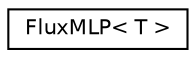 digraph "Graphical Class Hierarchy"
{
 // LATEX_PDF_SIZE
  edge [fontname="Helvetica",fontsize="10",labelfontname="Helvetica",labelfontsize="10"];
  node [fontname="Helvetica",fontsize="10",shape=record];
  rankdir="LR";
  Node0 [label="FluxMLP\< T \>",height=0.2,width=0.4,color="black", fillcolor="white", style="filled",URL="$structFluxMLP.html",tooltip=" "];
}
